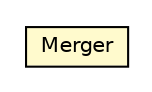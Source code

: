 #!/usr/local/bin/dot
#
# Class diagram 
# Generated by UMLGraph version 5.1 (http://www.umlgraph.org/)
#

digraph G {
	edge [fontname="Helvetica",fontsize=10,labelfontname="Helvetica",labelfontsize=10];
	node [fontname="Helvetica",fontsize=10,shape=plaintext];
	nodesep=0.25;
	ranksep=0.5;
	// org.androidtransfuse.processor.Merger
	c57943 [label=<<table title="org.androidtransfuse.processor.Merger" border="0" cellborder="1" cellspacing="0" cellpadding="2" port="p" bgcolor="lemonChiffon" href="./Merger.html">
		<tr><td><table border="0" cellspacing="0" cellpadding="1">
<tr><td align="center" balign="center"> Merger </td></tr>
		</table></td></tr>
		</table>>, fontname="Helvetica", fontcolor="black", fontsize=10.0];
}

